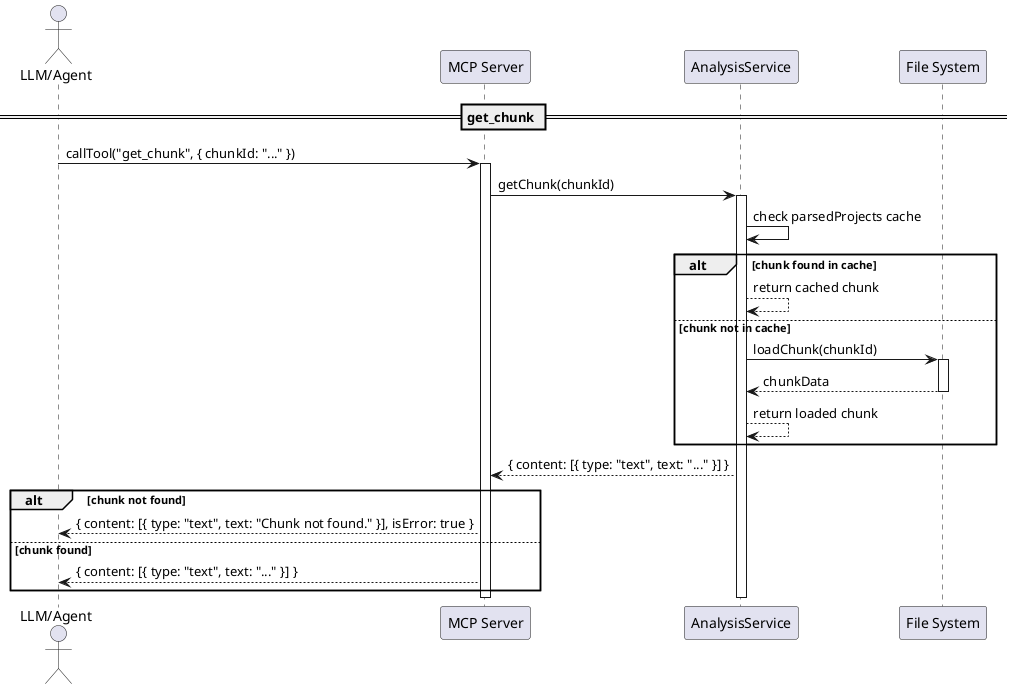 @startuml

actor "LLM/Agent" as LLM
participant "MCP Server" as Server
participant "AnalysisService" as AS
participant "File System" as FS

== get_chunk ==
LLM -> Server: callTool("get_chunk", { chunkId: "..." })
activate Server
Server -> AS: getChunk(chunkId)
activate AS
AS -> AS: check parsedProjects cache
alt chunk found in cache
  AS --> AS: return cached chunk
else chunk not in cache
  AS -> FS: loadChunk(chunkId)
  activate FS
  FS --> AS: chunkData
  deactivate FS
  AS --> AS: return loaded chunk
end
AS --> Server: { content: [{ type: "text", text: "..." }] }
alt chunk not found
  Server --> LLM: { content: [{ type: "text", text: "Chunk not found." }], isError: true }
else chunk found
  Server --> LLM: { content: [{ type: "text", text: "..." }] }
end
deactivate AS
deactivate Server

@enduml